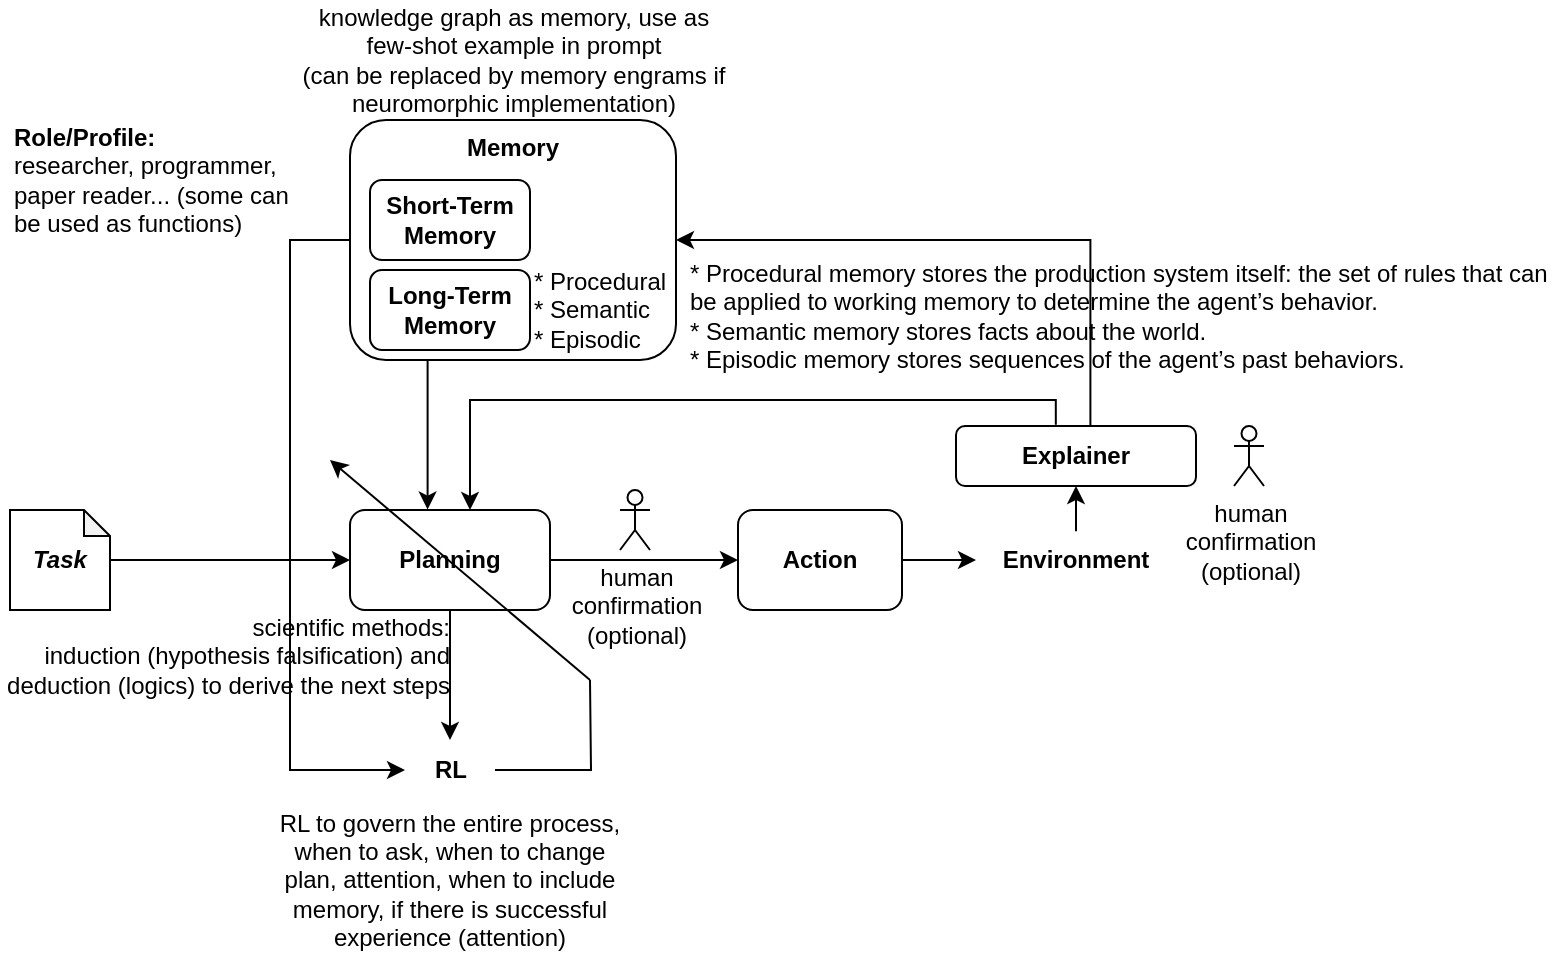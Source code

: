 <mxfile version="24.4.4" type="device">
  <diagram name="Page-1" id="RKFAWImEajA0O7VNwOQ2">
    <mxGraphModel dx="794" dy="446" grid="1" gridSize="10" guides="1" tooltips="1" connect="1" arrows="1" fold="1" page="1" pageScale="1" pageWidth="850" pageHeight="1100" math="0" shadow="0">
      <root>
        <mxCell id="0" />
        <mxCell id="1" parent="0" />
        <mxCell id="jS5DAeOdQUqkGCRt5gWH-1" value="RL to govern the entire process, when to ask, when to change plan, attention, when to include memory, if there is successful experience (attention)" style="text;html=1;align=center;verticalAlign=middle;whiteSpace=wrap;rounded=0;" parent="1" vertex="1">
          <mxGeometry x="155" y="420" width="180" height="80" as="geometry" />
        </mxCell>
        <mxCell id="jS5DAeOdQUqkGCRt5gWH-3" value="knowledge graph as memory, use as few-shot example in prompt&lt;div&gt;&lt;span style=&quot;background-color: initial;&quot;&gt;(can be replaced by memory engrams if neuromorphic implementation)&lt;/span&gt;&lt;/div&gt;" style="text;html=1;align=center;verticalAlign=middle;whiteSpace=wrap;rounded=0;" parent="1" vertex="1">
          <mxGeometry x="166.5" y="20" width="220" height="60" as="geometry" />
        </mxCell>
        <mxCell id="jS5DAeOdQUqkGCRt5gWH-8" value="&lt;b&gt;Role/Profile:&lt;/b&gt;&lt;div&gt;researcher, programmer, paper reader... (some can be used as functions)&lt;/div&gt;" style="text;html=1;align=left;verticalAlign=middle;whiteSpace=wrap;rounded=0;" parent="1" vertex="1">
          <mxGeometry x="25" y="80" width="147" height="60" as="geometry" />
        </mxCell>
        <mxCell id="hcQNNycDMMvxaYusj2LY-19" style="edgeStyle=orthogonalEdgeStyle;rounded=0;orthogonalLoop=1;jettySize=auto;html=1;entryX=0;entryY=0.5;entryDx=0;entryDy=0;exitX=0;exitY=0.5;exitDx=0;exitDy=0;" parent="1" source="jS5DAeOdQUqkGCRt5gWH-10" target="hcQNNycDMMvxaYusj2LY-18" edge="1">
          <mxGeometry relative="1" as="geometry">
            <Array as="points">
              <mxPoint x="165" y="140" />
              <mxPoint x="165" y="405" />
            </Array>
          </mxGeometry>
        </mxCell>
        <mxCell id="jS5DAeOdQUqkGCRt5gWH-10" value="Memory" style="rounded=1;whiteSpace=wrap;html=1;fontStyle=1;verticalAlign=top;" parent="1" vertex="1">
          <mxGeometry x="195" y="80" width="163" height="120" as="geometry" />
        </mxCell>
        <mxCell id="hcQNNycDMMvxaYusj2LY-10" style="edgeStyle=orthogonalEdgeStyle;rounded=0;orthogonalLoop=1;jettySize=auto;html=1;" parent="1" source="jS5DAeOdQUqkGCRt5gWH-15" target="hcQNNycDMMvxaYusj2LY-1" edge="1">
          <mxGeometry relative="1" as="geometry" />
        </mxCell>
        <mxCell id="jS5DAeOdQUqkGCRt5gWH-15" value="&lt;b&gt;&lt;i&gt;Task&lt;/i&gt;&lt;/b&gt;" style="shape=note;whiteSpace=wrap;html=1;backgroundOutline=1;darkOpacity=0.05;size=13;" parent="1" vertex="1">
          <mxGeometry x="25" y="275" width="50" height="50" as="geometry" />
        </mxCell>
        <mxCell id="hcQNNycDMMvxaYusj2LY-7" style="edgeStyle=orthogonalEdgeStyle;rounded=0;orthogonalLoop=1;jettySize=auto;html=1;" parent="1" source="hcQNNycDMMvxaYusj2LY-1" target="hcQNNycDMMvxaYusj2LY-3" edge="1">
          <mxGeometry relative="1" as="geometry" />
        </mxCell>
        <mxCell id="hcQNNycDMMvxaYusj2LY-20" style="edgeStyle=orthogonalEdgeStyle;rounded=0;orthogonalLoop=1;jettySize=auto;html=1;entryX=0.5;entryY=0;entryDx=0;entryDy=0;" parent="1" source="hcQNNycDMMvxaYusj2LY-1" target="hcQNNycDMMvxaYusj2LY-18" edge="1">
          <mxGeometry relative="1" as="geometry" />
        </mxCell>
        <mxCell id="hcQNNycDMMvxaYusj2LY-1" value="Planning" style="rounded=1;whiteSpace=wrap;html=1;fontStyle=1" parent="1" vertex="1">
          <mxGeometry x="195" y="275" width="100" height="50" as="geometry" />
        </mxCell>
        <mxCell id="hcQNNycDMMvxaYusj2LY-8" style="edgeStyle=orthogonalEdgeStyle;rounded=0;orthogonalLoop=1;jettySize=auto;html=1;" parent="1" source="hcQNNycDMMvxaYusj2LY-3" target="hcQNNycDMMvxaYusj2LY-6" edge="1">
          <mxGeometry relative="1" as="geometry" />
        </mxCell>
        <mxCell id="hcQNNycDMMvxaYusj2LY-3" value="Action" style="rounded=1;whiteSpace=wrap;html=1;fontStyle=1" parent="1" vertex="1">
          <mxGeometry x="389" y="275" width="82" height="50" as="geometry" />
        </mxCell>
        <mxCell id="hcQNNycDMMvxaYusj2LY-9" style="edgeStyle=orthogonalEdgeStyle;rounded=0;orthogonalLoop=1;jettySize=auto;html=1;entryX=1;entryY=0.5;entryDx=0;entryDy=0;exitX=0.56;exitY=0.012;exitDx=0;exitDy=0;exitPerimeter=0;" parent="1" source="hcQNNycDMMvxaYusj2LY-14" target="jS5DAeOdQUqkGCRt5gWH-10" edge="1">
          <mxGeometry relative="1" as="geometry">
            <Array as="points">
              <mxPoint x="565" y="140" />
            </Array>
          </mxGeometry>
        </mxCell>
        <mxCell id="hcQNNycDMMvxaYusj2LY-11" style="edgeStyle=orthogonalEdgeStyle;rounded=0;orthogonalLoop=1;jettySize=auto;html=1;exitX=0.416;exitY=-0.019;exitDx=0;exitDy=0;exitPerimeter=0;" parent="1" source="hcQNNycDMMvxaYusj2LY-14" target="hcQNNycDMMvxaYusj2LY-1" edge="1">
          <mxGeometry relative="1" as="geometry">
            <mxPoint x="255" y="270" as="targetPoint" />
            <Array as="points">
              <mxPoint x="548" y="220" />
              <mxPoint x="255" y="220" />
            </Array>
          </mxGeometry>
        </mxCell>
        <mxCell id="hcQNNycDMMvxaYusj2LY-6" value="Environment" style="text;html=1;align=center;verticalAlign=middle;whiteSpace=wrap;rounded=0;fontStyle=1" parent="1" vertex="1">
          <mxGeometry x="508" y="285.63" width="100" height="28.75" as="geometry" />
        </mxCell>
        <mxCell id="hcQNNycDMMvxaYusj2LY-12" value="" style="endArrow=classic;html=1;rounded=0;entryX=0.396;entryY=0.016;entryDx=0;entryDy=0;exitX=0.415;exitY=1.01;exitDx=0;exitDy=0;exitPerimeter=0;entryPerimeter=0;" parent="1" edge="1">
          <mxGeometry width="50" height="50" relative="1" as="geometry">
            <mxPoint x="233.8" y="199.5" as="sourcePoint" />
            <mxPoint x="233.8" y="274.8" as="targetPoint" />
          </mxGeometry>
        </mxCell>
        <mxCell id="hcQNNycDMMvxaYusj2LY-14" value="Explainer" style="rounded=1;whiteSpace=wrap;html=1;fontStyle=1" parent="1" vertex="1">
          <mxGeometry x="498" y="233" width="120" height="30" as="geometry" />
        </mxCell>
        <mxCell id="hcQNNycDMMvxaYusj2LY-16" style="edgeStyle=orthogonalEdgeStyle;rounded=0;orthogonalLoop=1;jettySize=auto;html=1;entryX=0.5;entryY=1;entryDx=0;entryDy=0;exitX=0.5;exitY=0;exitDx=0;exitDy=0;" parent="1" source="hcQNNycDMMvxaYusj2LY-6" target="hcQNNycDMMvxaYusj2LY-14" edge="1">
          <mxGeometry relative="1" as="geometry">
            <mxPoint x="579.6" y="289.495" as="sourcePoint" />
            <mxPoint x="579.6" y="269.8" as="targetPoint" />
          </mxGeometry>
        </mxCell>
        <mxCell id="hcQNNycDMMvxaYusj2LY-21" style="edgeStyle=orthogonalEdgeStyle;rounded=0;orthogonalLoop=1;jettySize=auto;html=1;endArrow=none;endFill=0;" parent="1" source="hcQNNycDMMvxaYusj2LY-18" edge="1">
          <mxGeometry relative="1" as="geometry">
            <mxPoint x="315" y="360" as="targetPoint" />
          </mxGeometry>
        </mxCell>
        <mxCell id="hcQNNycDMMvxaYusj2LY-18" value="RL" style="text;html=1;align=center;verticalAlign=middle;whiteSpace=wrap;rounded=0;fontStyle=1" parent="1" vertex="1">
          <mxGeometry x="222.5" y="390" width="45" height="30" as="geometry" />
        </mxCell>
        <mxCell id="hcQNNycDMMvxaYusj2LY-22" value="" style="endArrow=classic;html=1;rounded=0;" parent="1" edge="1">
          <mxGeometry width="50" height="50" relative="1" as="geometry">
            <mxPoint x="315" y="360" as="sourcePoint" />
            <mxPoint x="185" y="250" as="targetPoint" />
          </mxGeometry>
        </mxCell>
        <mxCell id="LRuI7vhQ7CQmzgjfh0Ct-1" value="Short-Term Memory" style="rounded=1;whiteSpace=wrap;html=1;fontStyle=1" parent="1" vertex="1">
          <mxGeometry x="205" y="110" width="80" height="40" as="geometry" />
        </mxCell>
        <mxCell id="LRuI7vhQ7CQmzgjfh0Ct-2" value="Long-Term Memory" style="rounded=1;whiteSpace=wrap;html=1;fontStyle=1" parent="1" vertex="1">
          <mxGeometry x="205" y="155" width="80" height="40" as="geometry" />
        </mxCell>
        <mxCell id="LRuI7vhQ7CQmzgjfh0Ct-3" value="* Procedural memory stores the production system itself: the set of rules that can be applied to working memory to determine the agent’s behavior.&#xa;* Semantic memory stores facts about the world.&#xa;* Episodic memory stores sequences of the agent’s past behaviors." style="text;whiteSpace=wrap;verticalAlign=middle;" parent="1" vertex="1">
          <mxGeometry x="363" y="138" width="435" height="80" as="geometry" />
        </mxCell>
        <mxCell id="LRuI7vhQ7CQmzgjfh0Ct-4" value="* Procedural&#xa;* Semantic&#xa;* Episodic" style="text;whiteSpace=wrap;verticalAlign=middle;" parent="1" vertex="1">
          <mxGeometry x="285" y="135" width="100" height="80" as="geometry" />
        </mxCell>
        <mxCell id="QjWsHdwX6flKS_30bBn7-1" value="human&lt;div&gt;confirmation&lt;div&gt;(optional)&lt;/div&gt;&lt;/div&gt;" style="shape=umlActor;verticalLabelPosition=bottom;verticalAlign=top;html=1;outlineConnect=0;" parent="1" vertex="1">
          <mxGeometry x="330" y="265" width="15" height="30" as="geometry" />
        </mxCell>
        <mxCell id="jS5DAeOdQUqkGCRt5gWH-2" value="scientific methods:&lt;div&gt;induction (hypothesis falsification) and deduction (logics) to derive the next steps&lt;/div&gt;" style="text;html=1;align=right;verticalAlign=top;whiteSpace=wrap;rounded=0;" parent="1" vertex="1">
          <mxGeometry x="20" y="320.38" width="227" height="60" as="geometry" />
        </mxCell>
        <mxCell id="QjWsHdwX6flKS_30bBn7-4" value="human&lt;div&gt;confirmation&lt;div&gt;(optional)&lt;/div&gt;&lt;/div&gt;" style="shape=umlActor;verticalLabelPosition=bottom;verticalAlign=top;html=1;outlineConnect=0;" parent="1" vertex="1">
          <mxGeometry x="637" y="233" width="15" height="30" as="geometry" />
        </mxCell>
      </root>
    </mxGraphModel>
  </diagram>
</mxfile>
